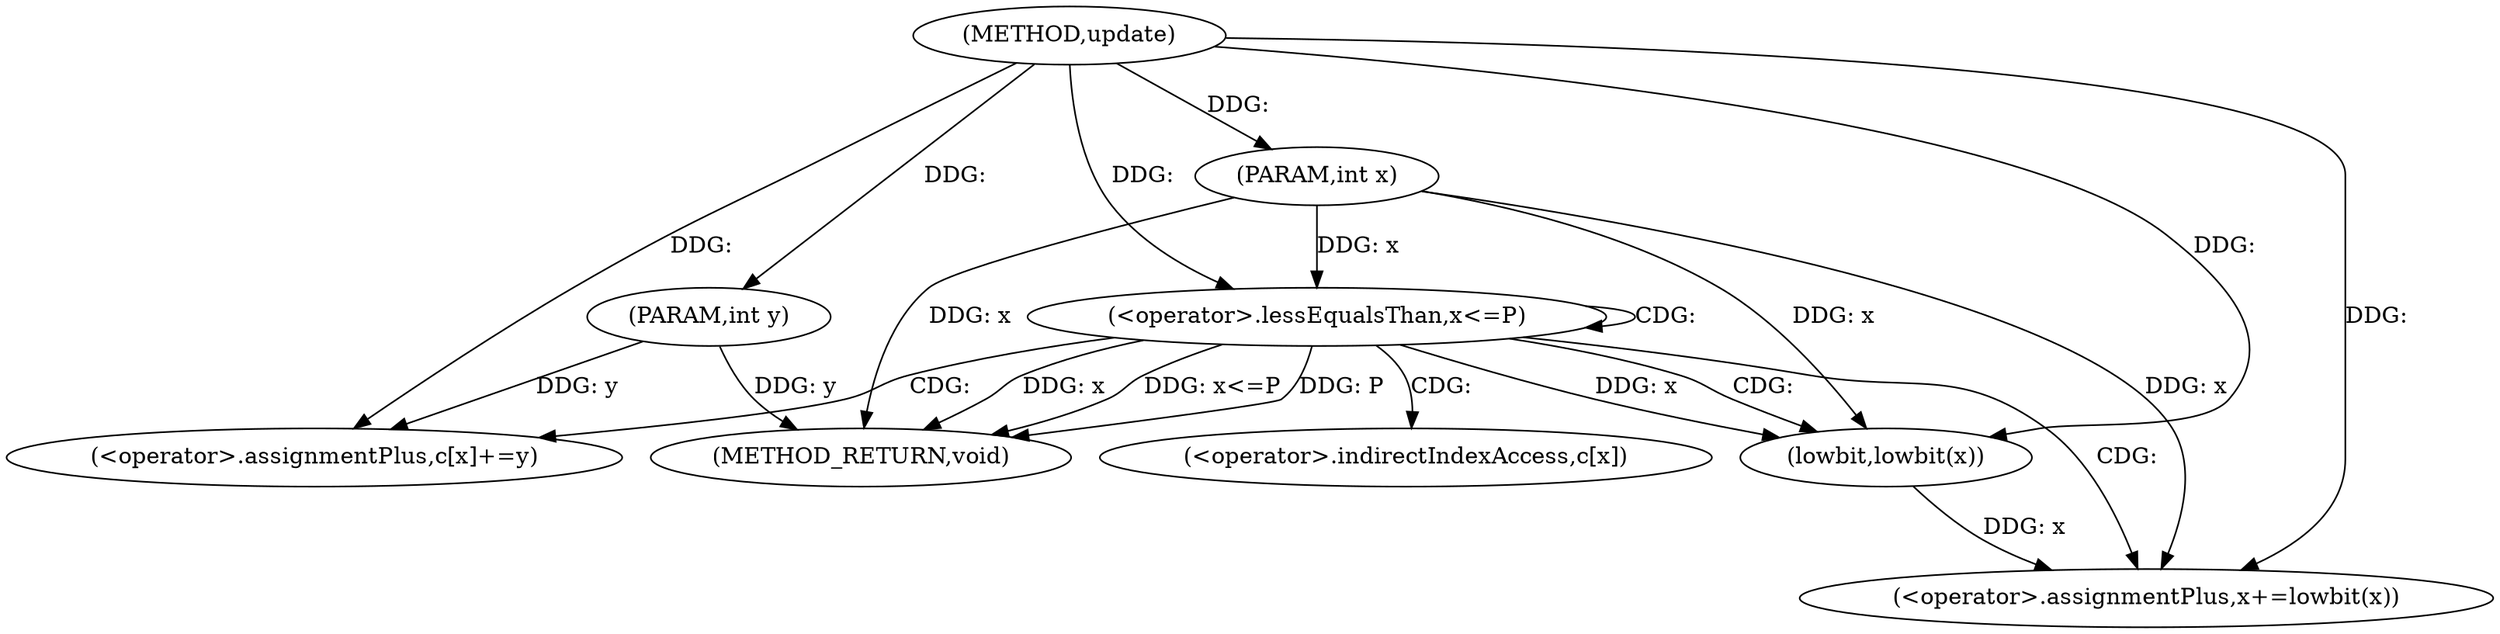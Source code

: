 digraph "update" {  
"1000291" [label = "(METHOD,update)" ]
"1000309" [label = "(METHOD_RETURN,void)" ]
"1000292" [label = "(PARAM,int x)" ]
"1000293" [label = "(PARAM,int y)" ]
"1000296" [label = "(<operator>.lessEqualsThan,x<=P)" ]
"1000300" [label = "(<operator>.assignmentPlus,c[x]+=y)" ]
"1000305" [label = "(<operator>.assignmentPlus,x+=lowbit(x))" ]
"1000307" [label = "(lowbit,lowbit(x))" ]
"1000301" [label = "(<operator>.indirectIndexAccess,c[x])" ]
  "1000292" -> "1000309"  [ label = "DDG: x"] 
  "1000293" -> "1000309"  [ label = "DDG: y"] 
  "1000296" -> "1000309"  [ label = "DDG: x"] 
  "1000296" -> "1000309"  [ label = "DDG: x<=P"] 
  "1000296" -> "1000309"  [ label = "DDG: P"] 
  "1000291" -> "1000292"  [ label = "DDG: "] 
  "1000291" -> "1000293"  [ label = "DDG: "] 
  "1000292" -> "1000296"  [ label = "DDG: x"] 
  "1000291" -> "1000296"  [ label = "DDG: "] 
  "1000293" -> "1000300"  [ label = "DDG: y"] 
  "1000291" -> "1000300"  [ label = "DDG: "] 
  "1000307" -> "1000305"  [ label = "DDG: x"] 
  "1000292" -> "1000305"  [ label = "DDG: x"] 
  "1000291" -> "1000305"  [ label = "DDG: "] 
  "1000296" -> "1000307"  [ label = "DDG: x"] 
  "1000292" -> "1000307"  [ label = "DDG: x"] 
  "1000291" -> "1000307"  [ label = "DDG: "] 
  "1000296" -> "1000307"  [ label = "CDG: "] 
  "1000296" -> "1000305"  [ label = "CDG: "] 
  "1000296" -> "1000301"  [ label = "CDG: "] 
  "1000296" -> "1000296"  [ label = "CDG: "] 
  "1000296" -> "1000300"  [ label = "CDG: "] 
}
